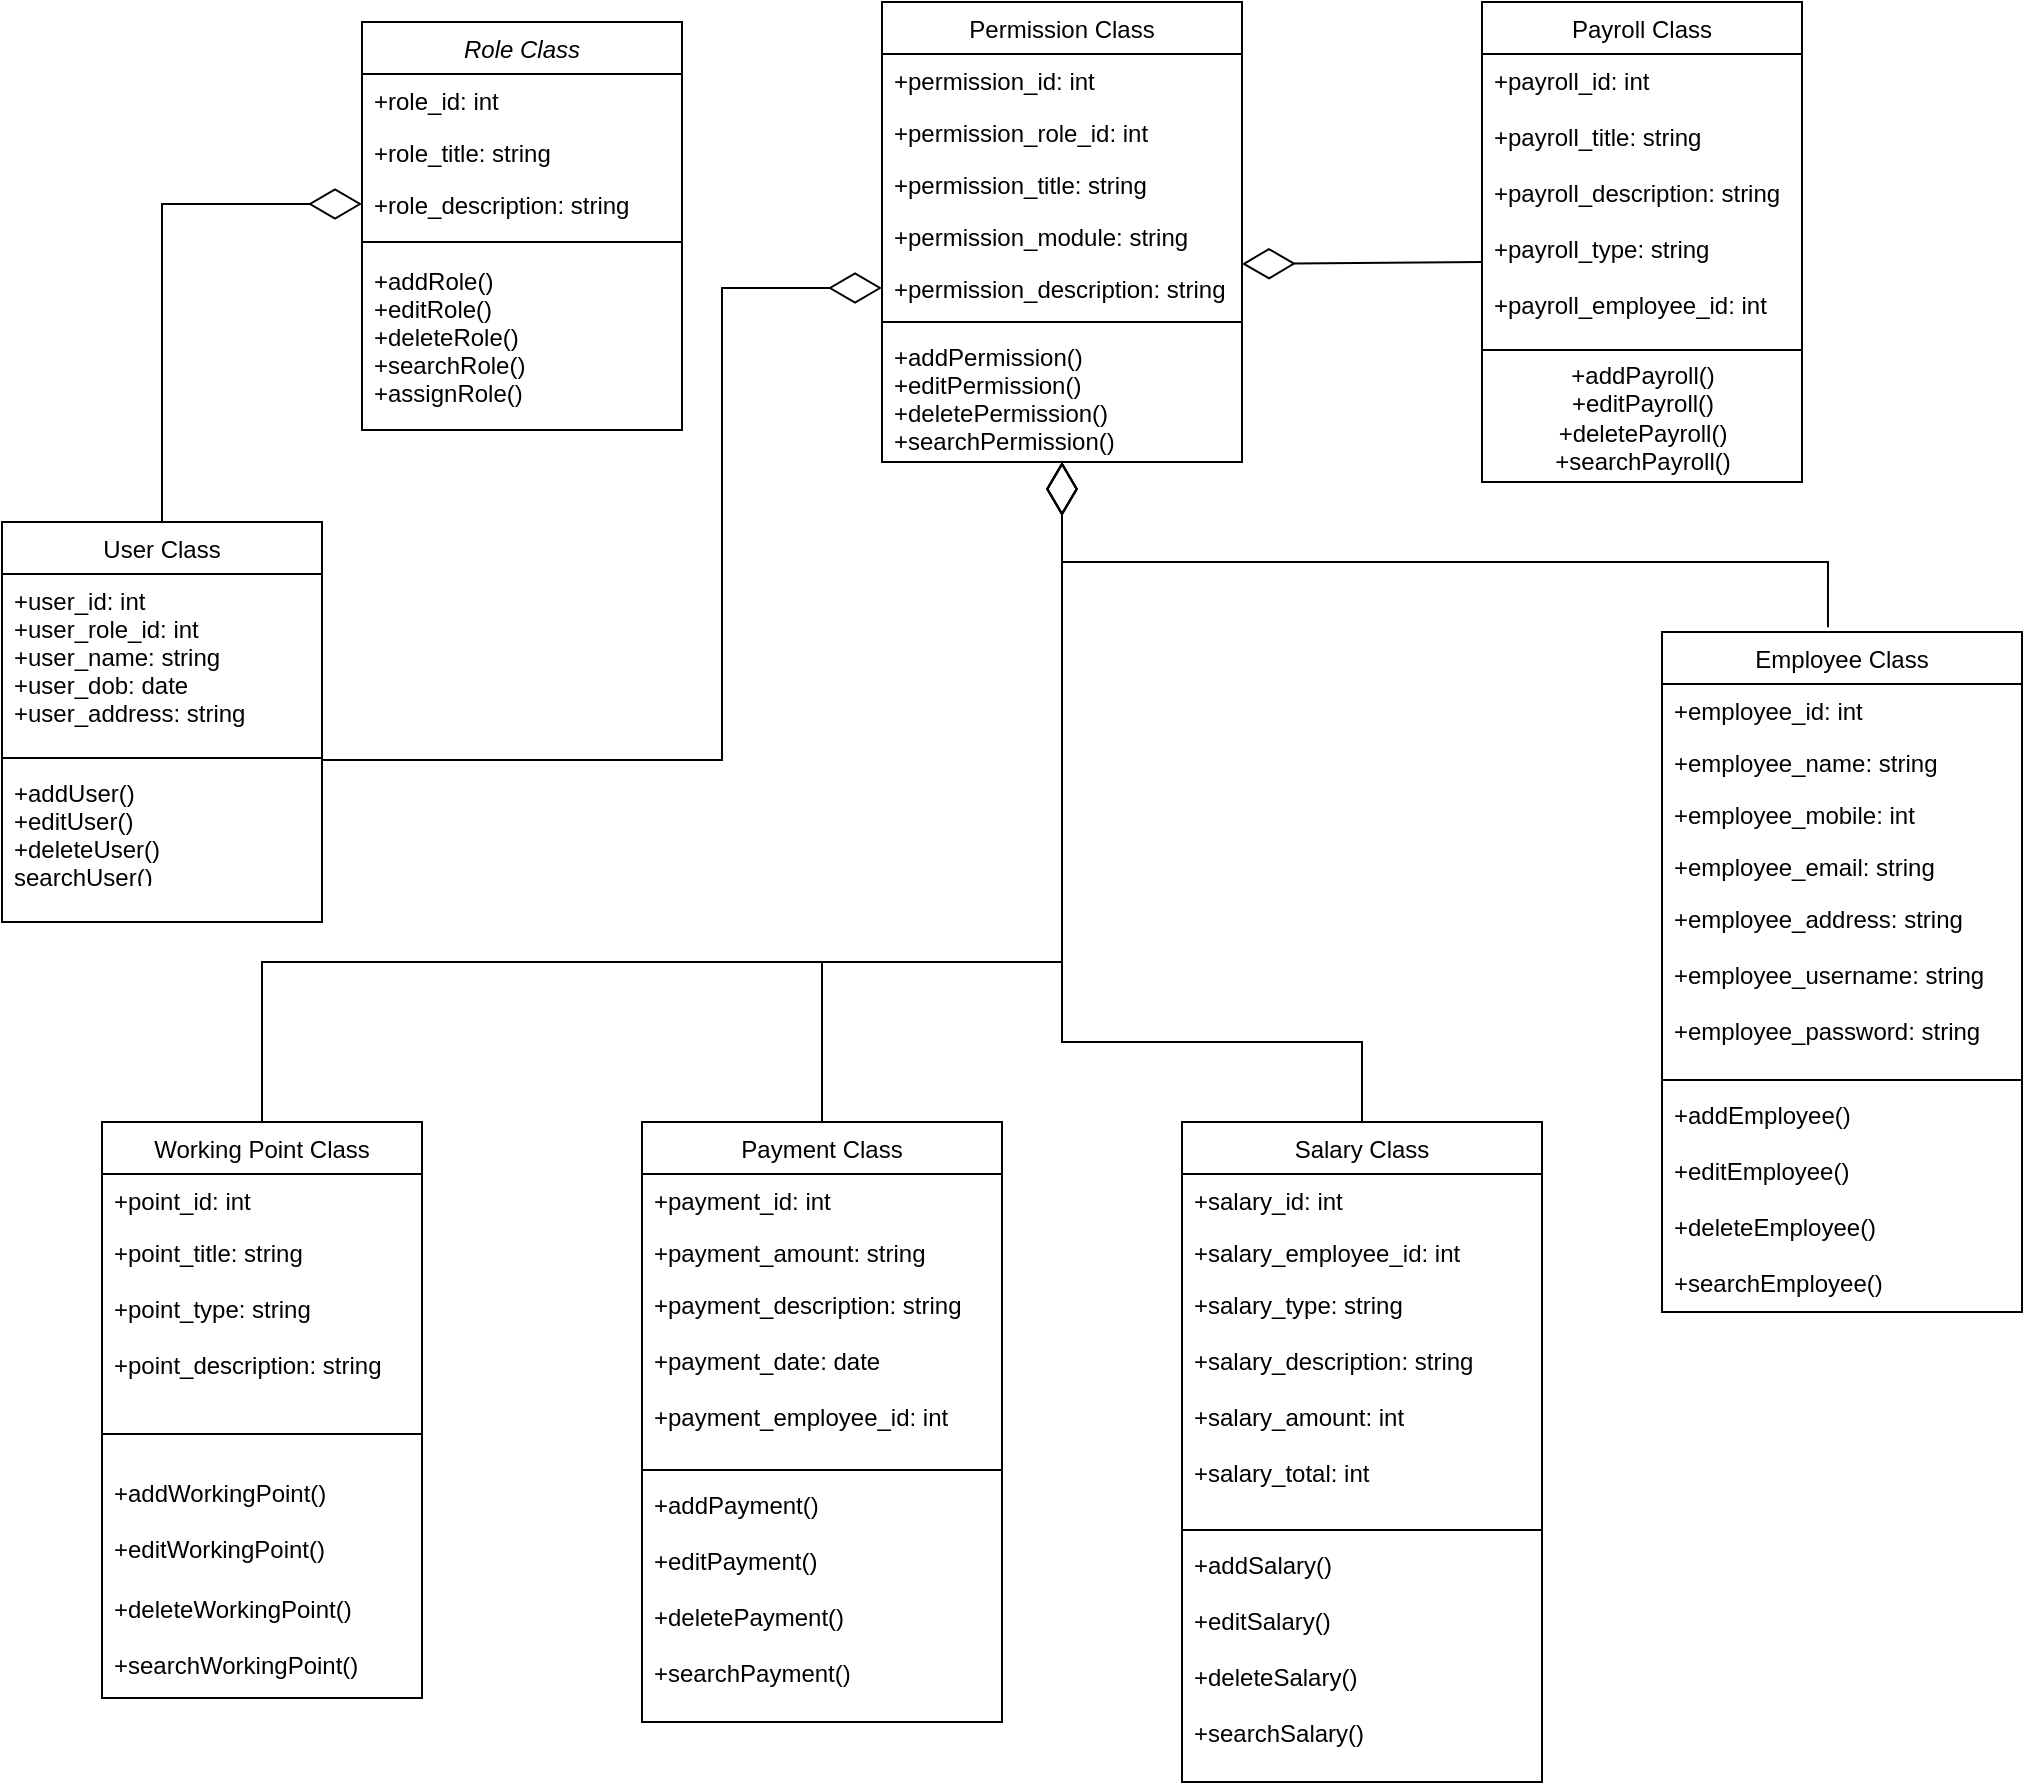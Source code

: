 <mxfile version="16.5.1" type="device"><diagram id="C5RBs43oDa-KdzZeNtuy" name="Page-1"><mxGraphModel dx="2037" dy="553" grid="1" gridSize="10" guides="1" tooltips="1" connect="1" arrows="1" fold="1" page="1" pageScale="1" pageWidth="1169" pageHeight="1654" math="0" shadow="0"><root><mxCell id="WIyWlLk6GJQsqaUBKTNV-0"/><mxCell id="WIyWlLk6GJQsqaUBKTNV-1" parent="WIyWlLk6GJQsqaUBKTNV-0"/><mxCell id="zkfFHV4jXpPFQw0GAbJ--0" value="Role Class" style="swimlane;fontStyle=2;align=center;verticalAlign=top;childLayout=stackLayout;horizontal=1;startSize=26;horizontalStack=0;resizeParent=1;resizeLast=0;collapsible=1;marginBottom=0;rounded=0;shadow=0;strokeWidth=1;" parent="WIyWlLk6GJQsqaUBKTNV-1" vertex="1"><mxGeometry x="120" y="130" width="160" height="204" as="geometry"><mxRectangle x="230" y="140" width="160" height="26" as="alternateBounds"/></mxGeometry></mxCell><mxCell id="zkfFHV4jXpPFQw0GAbJ--1" value="+role_id: int" style="text;align=left;verticalAlign=top;spacingLeft=4;spacingRight=4;overflow=hidden;rotatable=0;points=[[0,0.5],[1,0.5]];portConstraint=eastwest;" parent="zkfFHV4jXpPFQw0GAbJ--0" vertex="1"><mxGeometry y="26" width="160" height="26" as="geometry"/></mxCell><mxCell id="zkfFHV4jXpPFQw0GAbJ--2" value="+role_title: string" style="text;align=left;verticalAlign=top;spacingLeft=4;spacingRight=4;overflow=hidden;rotatable=0;points=[[0,0.5],[1,0.5]];portConstraint=eastwest;rounded=0;shadow=0;html=0;" parent="zkfFHV4jXpPFQw0GAbJ--0" vertex="1"><mxGeometry y="52" width="160" height="26" as="geometry"/></mxCell><mxCell id="zkfFHV4jXpPFQw0GAbJ--3" value="+role_description: string" style="text;align=left;verticalAlign=top;spacingLeft=4;spacingRight=4;overflow=hidden;rotatable=0;points=[[0,0.5],[1,0.5]];portConstraint=eastwest;rounded=0;shadow=0;html=0;" parent="zkfFHV4jXpPFQw0GAbJ--0" vertex="1"><mxGeometry y="78" width="160" height="26" as="geometry"/></mxCell><mxCell id="zkfFHV4jXpPFQw0GAbJ--4" value="" style="line;html=1;strokeWidth=1;align=left;verticalAlign=middle;spacingTop=-1;spacingLeft=3;spacingRight=3;rotatable=0;labelPosition=right;points=[];portConstraint=eastwest;" parent="zkfFHV4jXpPFQw0GAbJ--0" vertex="1"><mxGeometry y="104" width="160" height="12" as="geometry"/></mxCell><mxCell id="zkfFHV4jXpPFQw0GAbJ--5" value="+addRole()&#10;+editRole()&#10;+deleteRole()&#10;+searchRole()&#10;+assignRole()&#10;" style="text;align=left;verticalAlign=top;spacingLeft=4;spacingRight=4;overflow=hidden;rotatable=0;points=[[0,0.5],[1,0.5]];portConstraint=eastwest;" parent="zkfFHV4jXpPFQw0GAbJ--0" vertex="1"><mxGeometry y="116" width="160" height="88" as="geometry"/></mxCell><mxCell id="zkfFHV4jXpPFQw0GAbJ--6" value="User Class" style="swimlane;fontStyle=0;align=center;verticalAlign=top;childLayout=stackLayout;horizontal=1;startSize=26;horizontalStack=0;resizeParent=1;resizeLast=0;collapsible=1;marginBottom=0;rounded=0;shadow=0;strokeWidth=1;" parent="WIyWlLk6GJQsqaUBKTNV-1" vertex="1"><mxGeometry x="-60" y="380" width="160" height="200" as="geometry"><mxRectangle x="130" y="380" width="160" height="26" as="alternateBounds"/></mxGeometry></mxCell><mxCell id="zkfFHV4jXpPFQw0GAbJ--8" value="+user_id: int&#10;+user_role_id: int&#10;+user_name: string&#10;+user_dob: date&#10;+user_address: string&#10;" style="text;align=left;verticalAlign=top;spacingLeft=4;spacingRight=4;overflow=hidden;rotatable=0;points=[[0,0.5],[1,0.5]];portConstraint=eastwest;rounded=0;shadow=0;html=0;" parent="zkfFHV4jXpPFQw0GAbJ--6" vertex="1"><mxGeometry y="26" width="160" height="88" as="geometry"/></mxCell><mxCell id="zkfFHV4jXpPFQw0GAbJ--9" value="" style="line;html=1;strokeWidth=1;align=left;verticalAlign=middle;spacingTop=-1;spacingLeft=3;spacingRight=3;rotatable=0;labelPosition=right;points=[];portConstraint=eastwest;" parent="zkfFHV4jXpPFQw0GAbJ--6" vertex="1"><mxGeometry y="114" width="160" height="8" as="geometry"/></mxCell><mxCell id="zkfFHV4jXpPFQw0GAbJ--11" value="+addUser()&#10;+editUser()&#10;+deleteUser()&#10;searchUser()&#10;" style="text;align=left;verticalAlign=top;spacingLeft=4;spacingRight=4;overflow=hidden;rotatable=0;points=[[0,0.5],[1,0.5]];portConstraint=eastwest;" parent="zkfFHV4jXpPFQw0GAbJ--6" vertex="1"><mxGeometry y="122" width="160" height="56" as="geometry"/></mxCell><mxCell id="zkfFHV4jXpPFQw0GAbJ--13" value="Payroll Class" style="swimlane;fontStyle=0;align=center;verticalAlign=top;childLayout=stackLayout;horizontal=1;startSize=26;horizontalStack=0;resizeParent=1;resizeLast=0;collapsible=1;marginBottom=0;rounded=0;shadow=0;strokeWidth=1;" parent="WIyWlLk6GJQsqaUBKTNV-1" vertex="1"><mxGeometry x="680" y="120" width="160" height="240" as="geometry"><mxRectangle x="340" y="380" width="170" height="26" as="alternateBounds"/></mxGeometry></mxCell><mxCell id="zkfFHV4jXpPFQw0GAbJ--14" value="+payroll_id: int&#10;&#10;+payroll_title: string&#10;&#10;+payroll_description: string&#10;&#10;+payroll_type: string&#10;&#10;+payroll_employee_id: int&#10;" style="text;align=left;verticalAlign=top;spacingLeft=4;spacingRight=4;overflow=hidden;rotatable=0;points=[[0,0.5],[1,0.5]];portConstraint=eastwest;" parent="zkfFHV4jXpPFQw0GAbJ--13" vertex="1"><mxGeometry y="26" width="160" height="144" as="geometry"/></mxCell><mxCell id="zkfFHV4jXpPFQw0GAbJ--15" value="" style="line;html=1;strokeWidth=1;align=left;verticalAlign=middle;spacingTop=-1;spacingLeft=3;spacingRight=3;rotatable=0;labelPosition=right;points=[];portConstraint=eastwest;" parent="zkfFHV4jXpPFQw0GAbJ--13" vertex="1"><mxGeometry y="170" width="160" height="8" as="geometry"/></mxCell><mxCell id="9Nv8sprX6Yj6g7s_F3uE-41" value="&lt;div&gt;+addPayroll()&lt;/div&gt;&lt;div&gt;+editPayroll()&lt;/div&gt;&lt;div&gt;+deletePayroll()&lt;/div&gt;&lt;div&gt;+searchPayroll()&lt;br&gt;&lt;/div&gt;" style="text;html=1;align=center;verticalAlign=middle;resizable=0;points=[];autosize=1;strokeColor=none;fillColor=none;" parent="zkfFHV4jXpPFQw0GAbJ--13" vertex="1"><mxGeometry y="178" width="160" height="60" as="geometry"/></mxCell><mxCell id="zkfFHV4jXpPFQw0GAbJ--17" value="Permission Class" style="swimlane;fontStyle=0;align=center;verticalAlign=top;childLayout=stackLayout;horizontal=1;startSize=26;horizontalStack=0;resizeParent=1;resizeLast=0;collapsible=1;marginBottom=0;rounded=0;shadow=0;strokeWidth=1;" parent="WIyWlLk6GJQsqaUBKTNV-1" vertex="1"><mxGeometry x="380" y="120" width="180" height="230" as="geometry"><mxRectangle x="550" y="140" width="160" height="26" as="alternateBounds"/></mxGeometry></mxCell><mxCell id="zkfFHV4jXpPFQw0GAbJ--18" value="+permission_id: int" style="text;align=left;verticalAlign=top;spacingLeft=4;spacingRight=4;overflow=hidden;rotatable=0;points=[[0,0.5],[1,0.5]];portConstraint=eastwest;" parent="zkfFHV4jXpPFQw0GAbJ--17" vertex="1"><mxGeometry y="26" width="180" height="26" as="geometry"/></mxCell><mxCell id="zkfFHV4jXpPFQw0GAbJ--19" value="+permission_role_id: int" style="text;align=left;verticalAlign=top;spacingLeft=4;spacingRight=4;overflow=hidden;rotatable=0;points=[[0,0.5],[1,0.5]];portConstraint=eastwest;rounded=0;shadow=0;html=0;" parent="zkfFHV4jXpPFQw0GAbJ--17" vertex="1"><mxGeometry y="52" width="180" height="26" as="geometry"/></mxCell><mxCell id="zkfFHV4jXpPFQw0GAbJ--20" value="+permission_title: string" style="text;align=left;verticalAlign=top;spacingLeft=4;spacingRight=4;overflow=hidden;rotatable=0;points=[[0,0.5],[1,0.5]];portConstraint=eastwest;rounded=0;shadow=0;html=0;" parent="zkfFHV4jXpPFQw0GAbJ--17" vertex="1"><mxGeometry y="78" width="180" height="26" as="geometry"/></mxCell><mxCell id="zkfFHV4jXpPFQw0GAbJ--21" value="+permission_module: string" style="text;align=left;verticalAlign=top;spacingLeft=4;spacingRight=4;overflow=hidden;rotatable=0;points=[[0,0.5],[1,0.5]];portConstraint=eastwest;rounded=0;shadow=0;html=0;" parent="zkfFHV4jXpPFQw0GAbJ--17" vertex="1"><mxGeometry y="104" width="180" height="26" as="geometry"/></mxCell><mxCell id="zkfFHV4jXpPFQw0GAbJ--22" value="+permission_description: string" style="text;align=left;verticalAlign=top;spacingLeft=4;spacingRight=4;overflow=hidden;rotatable=0;points=[[0,0.5],[1,0.5]];portConstraint=eastwest;rounded=0;shadow=0;html=0;" parent="zkfFHV4jXpPFQw0GAbJ--17" vertex="1"><mxGeometry y="130" width="180" height="26" as="geometry"/></mxCell><mxCell id="zkfFHV4jXpPFQw0GAbJ--23" value="" style="line;html=1;strokeWidth=1;align=left;verticalAlign=middle;spacingTop=-1;spacingLeft=3;spacingRight=3;rotatable=0;labelPosition=right;points=[];portConstraint=eastwest;" parent="zkfFHV4jXpPFQw0GAbJ--17" vertex="1"><mxGeometry y="156" width="180" height="8" as="geometry"/></mxCell><mxCell id="zkfFHV4jXpPFQw0GAbJ--25" value="+addPermission()&#10;+editPermission()&#10;+deletePermission()&#10;+searchPermission()&#10;" style="text;align=left;verticalAlign=top;spacingLeft=4;spacingRight=4;overflow=hidden;rotatable=0;points=[[0,0.5],[1,0.5]];portConstraint=eastwest;" parent="zkfFHV4jXpPFQw0GAbJ--17" vertex="1"><mxGeometry y="164" width="180" height="66" as="geometry"/></mxCell><mxCell id="9Nv8sprX6Yj6g7s_F3uE-1" value="Payment Class" style="swimlane;fontStyle=0;align=center;verticalAlign=top;childLayout=stackLayout;horizontal=1;startSize=26;horizontalStack=0;resizeParent=1;resizeLast=0;collapsible=1;marginBottom=0;rounded=0;shadow=0;strokeWidth=1;" parent="WIyWlLk6GJQsqaUBKTNV-1" vertex="1"><mxGeometry x="260" y="680" width="180" height="300" as="geometry"><mxRectangle x="230" y="140" width="160" height="26" as="alternateBounds"/></mxGeometry></mxCell><mxCell id="9Nv8sprX6Yj6g7s_F3uE-2" value="+payment_id: int" style="text;align=left;verticalAlign=top;spacingLeft=4;spacingRight=4;overflow=hidden;rotatable=0;points=[[0,0.5],[1,0.5]];portConstraint=eastwest;" parent="9Nv8sprX6Yj6g7s_F3uE-1" vertex="1"><mxGeometry y="26" width="180" height="26" as="geometry"/></mxCell><mxCell id="9Nv8sprX6Yj6g7s_F3uE-3" value="+payment_amount: string" style="text;align=left;verticalAlign=top;spacingLeft=4;spacingRight=4;overflow=hidden;rotatable=0;points=[[0,0.5],[1,0.5]];portConstraint=eastwest;rounded=0;shadow=0;html=0;" parent="9Nv8sprX6Yj6g7s_F3uE-1" vertex="1"><mxGeometry y="52" width="180" height="26" as="geometry"/></mxCell><mxCell id="9Nv8sprX6Yj6g7s_F3uE-4" value="+payment_description: string&#10;&#10;+payment_date: date&#10;&#10;+payment_employee_id: int&#10;" style="text;align=left;verticalAlign=top;spacingLeft=4;spacingRight=4;overflow=hidden;rotatable=0;points=[[0,0.5],[1,0.5]];portConstraint=eastwest;rounded=0;shadow=0;html=0;" parent="9Nv8sprX6Yj6g7s_F3uE-1" vertex="1"><mxGeometry y="78" width="180" height="92" as="geometry"/></mxCell><mxCell id="9Nv8sprX6Yj6g7s_F3uE-5" value="" style="line;html=1;strokeWidth=1;align=left;verticalAlign=middle;spacingTop=-1;spacingLeft=3;spacingRight=3;rotatable=0;labelPosition=right;points=[];portConstraint=eastwest;" parent="9Nv8sprX6Yj6g7s_F3uE-1" vertex="1"><mxGeometry y="170" width="180" height="8" as="geometry"/></mxCell><mxCell id="9Nv8sprX6Yj6g7s_F3uE-6" value="+addPayment()&#10;&#10;+editPayment()&#10;&#10;+deletePayment()&#10;&#10;+searchPayment()&#10;" style="text;align=left;verticalAlign=top;spacingLeft=4;spacingRight=4;overflow=hidden;rotatable=0;points=[[0,0.5],[1,0.5]];portConstraint=eastwest;" parent="9Nv8sprX6Yj6g7s_F3uE-1" vertex="1"><mxGeometry y="178" width="180" height="122" as="geometry"/></mxCell><mxCell id="9Nv8sprX6Yj6g7s_F3uE-7" value="Working Point Class" style="swimlane;fontStyle=0;align=center;verticalAlign=top;childLayout=stackLayout;horizontal=1;startSize=26;horizontalStack=0;resizeParent=1;resizeLast=0;collapsible=1;marginBottom=0;rounded=0;shadow=0;strokeWidth=1;" parent="WIyWlLk6GJQsqaUBKTNV-1" vertex="1"><mxGeometry x="-10" y="680" width="160" height="288" as="geometry"><mxRectangle x="130" y="380" width="160" height="26" as="alternateBounds"/></mxGeometry></mxCell><mxCell id="9Nv8sprX6Yj6g7s_F3uE-8" value="+point_id: int" style="text;align=left;verticalAlign=top;spacingLeft=4;spacingRight=4;overflow=hidden;rotatable=0;points=[[0,0.5],[1,0.5]];portConstraint=eastwest;" parent="9Nv8sprX6Yj6g7s_F3uE-7" vertex="1"><mxGeometry y="26" width="160" height="26" as="geometry"/></mxCell><mxCell id="9Nv8sprX6Yj6g7s_F3uE-9" value="+point_title: string&#10;&#10;+point_type: string&#10;&#10;+point_description: string&#10;" style="text;align=left;verticalAlign=top;spacingLeft=4;spacingRight=4;overflow=hidden;rotatable=0;points=[[0,0.5],[1,0.5]];portConstraint=eastwest;rounded=0;shadow=0;html=0;" parent="9Nv8sprX6Yj6g7s_F3uE-7" vertex="1"><mxGeometry y="52" width="160" height="88" as="geometry"/></mxCell><mxCell id="9Nv8sprX6Yj6g7s_F3uE-10" value="" style="line;html=1;strokeWidth=1;align=left;verticalAlign=middle;spacingTop=-1;spacingLeft=3;spacingRight=3;rotatable=0;labelPosition=right;points=[];portConstraint=eastwest;" parent="9Nv8sprX6Yj6g7s_F3uE-7" vertex="1"><mxGeometry y="140" width="160" height="32" as="geometry"/></mxCell><mxCell id="9Nv8sprX6Yj6g7s_F3uE-11" value="+addWorkingPoint()&#10;&#10;+editWorkingPoint()&#10;" style="text;align=left;verticalAlign=top;spacingLeft=4;spacingRight=4;overflow=hidden;rotatable=0;points=[[0,0.5],[1,0.5]];portConstraint=eastwest;fontStyle=0" parent="9Nv8sprX6Yj6g7s_F3uE-7" vertex="1"><mxGeometry y="172" width="160" height="58" as="geometry"/></mxCell><mxCell id="9Nv8sprX6Yj6g7s_F3uE-12" value="+deleteWorkingPoint()&#10;&#10;+searchWorkingPoint()&#10;" style="text;align=left;verticalAlign=top;spacingLeft=4;spacingRight=4;overflow=hidden;rotatable=0;points=[[0,0.5],[1,0.5]];portConstraint=eastwest;" parent="9Nv8sprX6Yj6g7s_F3uE-7" vertex="1"><mxGeometry y="230" width="160" height="58" as="geometry"/></mxCell><mxCell id="9Nv8sprX6Yj6g7s_F3uE-18" value="Employee Class" style="swimlane;fontStyle=0;align=center;verticalAlign=top;childLayout=stackLayout;horizontal=1;startSize=26;horizontalStack=0;resizeParent=1;resizeLast=0;collapsible=1;marginBottom=0;rounded=0;shadow=0;strokeWidth=1;" parent="WIyWlLk6GJQsqaUBKTNV-1" vertex="1"><mxGeometry x="770" y="435" width="180" height="340" as="geometry"><mxRectangle x="550" y="140" width="160" height="26" as="alternateBounds"/></mxGeometry></mxCell><mxCell id="9Nv8sprX6Yj6g7s_F3uE-19" value="+employee_id: int" style="text;align=left;verticalAlign=top;spacingLeft=4;spacingRight=4;overflow=hidden;rotatable=0;points=[[0,0.5],[1,0.5]];portConstraint=eastwest;" parent="9Nv8sprX6Yj6g7s_F3uE-18" vertex="1"><mxGeometry y="26" width="180" height="26" as="geometry"/></mxCell><mxCell id="9Nv8sprX6Yj6g7s_F3uE-20" value="+employee_name: string" style="text;align=left;verticalAlign=top;spacingLeft=4;spacingRight=4;overflow=hidden;rotatable=0;points=[[0,0.5],[1,0.5]];portConstraint=eastwest;rounded=0;shadow=0;html=0;" parent="9Nv8sprX6Yj6g7s_F3uE-18" vertex="1"><mxGeometry y="52" width="180" height="26" as="geometry"/></mxCell><mxCell id="9Nv8sprX6Yj6g7s_F3uE-21" value="+employee_mobile: int" style="text;align=left;verticalAlign=top;spacingLeft=4;spacingRight=4;overflow=hidden;rotatable=0;points=[[0,0.5],[1,0.5]];portConstraint=eastwest;rounded=0;shadow=0;html=0;" parent="9Nv8sprX6Yj6g7s_F3uE-18" vertex="1"><mxGeometry y="78" width="180" height="26" as="geometry"/></mxCell><mxCell id="9Nv8sprX6Yj6g7s_F3uE-22" value="+employee_email: string" style="text;align=left;verticalAlign=top;spacingLeft=4;spacingRight=4;overflow=hidden;rotatable=0;points=[[0,0.5],[1,0.5]];portConstraint=eastwest;rounded=0;shadow=0;html=0;" parent="9Nv8sprX6Yj6g7s_F3uE-18" vertex="1"><mxGeometry y="104" width="180" height="26" as="geometry"/></mxCell><mxCell id="9Nv8sprX6Yj6g7s_F3uE-23" value="+employee_address: string&#10;&#10;+employee_username: string&#10;&#10;+employee_password: string&#10;" style="text;align=left;verticalAlign=top;spacingLeft=4;spacingRight=4;overflow=hidden;rotatable=0;points=[[0,0.5],[1,0.5]];portConstraint=eastwest;rounded=0;shadow=0;html=0;" parent="9Nv8sprX6Yj6g7s_F3uE-18" vertex="1"><mxGeometry y="130" width="180" height="90" as="geometry"/></mxCell><mxCell id="9Nv8sprX6Yj6g7s_F3uE-24" value="" style="line;html=1;strokeWidth=1;align=left;verticalAlign=middle;spacingTop=-1;spacingLeft=3;spacingRight=3;rotatable=0;labelPosition=right;points=[];portConstraint=eastwest;" parent="9Nv8sprX6Yj6g7s_F3uE-18" vertex="1"><mxGeometry y="220" width="180" height="8" as="geometry"/></mxCell><mxCell id="9Nv8sprX6Yj6g7s_F3uE-25" value="+addEmployee()&#10;&#10;+editEmployee()&#10;&#10;+deleteEmployee()&#10;&#10;+searchEmployee()&#10;" style="text;align=left;verticalAlign=top;spacingLeft=4;spacingRight=4;overflow=hidden;rotatable=0;points=[[0,0.5],[1,0.5]];portConstraint=eastwest;" parent="9Nv8sprX6Yj6g7s_F3uE-18" vertex="1"><mxGeometry y="228" width="180" height="112" as="geometry"/></mxCell><mxCell id="9Nv8sprX6Yj6g7s_F3uE-37" value="" style="endArrow=diamondThin;endFill=0;endSize=24;html=1;rounded=0;exitX=1;exitY=-0.054;exitDx=0;exitDy=0;exitPerimeter=0;entryX=0;entryY=0.5;entryDx=0;entryDy=0;" parent="WIyWlLk6GJQsqaUBKTNV-1" source="zkfFHV4jXpPFQw0GAbJ--11" target="zkfFHV4jXpPFQw0GAbJ--22" edge="1"><mxGeometry width="160" relative="1" as="geometry"><mxPoint x="310" y="430" as="sourcePoint"/><mxPoint x="470" y="430" as="targetPoint"/><Array as="points"><mxPoint x="300" y="499"/><mxPoint x="300" y="263"/></Array></mxGeometry></mxCell><mxCell id="9Nv8sprX6Yj6g7s_F3uE-38" value="" style="endArrow=diamondThin;endFill=0;endSize=24;html=1;rounded=0;exitX=0.5;exitY=0;exitDx=0;exitDy=0;entryX=0;entryY=0.5;entryDx=0;entryDy=0;" parent="WIyWlLk6GJQsqaUBKTNV-1" source="zkfFHV4jXpPFQw0GAbJ--6" target="zkfFHV4jXpPFQw0GAbJ--3" edge="1"><mxGeometry width="160" relative="1" as="geometry"><mxPoint x="310" y="340" as="sourcePoint"/><mxPoint x="470" y="340" as="targetPoint"/><Array as="points"><mxPoint x="20" y="221"/></Array></mxGeometry></mxCell><mxCell id="9Nv8sprX6Yj6g7s_F3uE-42" value="" style="endArrow=diamondThin;endFill=0;endSize=24;html=1;rounded=0;exitX=0;exitY=0.722;exitDx=0;exitDy=0;exitPerimeter=0;entryX=1;entryY=0.038;entryDx=0;entryDy=0;entryPerimeter=0;" parent="WIyWlLk6GJQsqaUBKTNV-1" source="zkfFHV4jXpPFQw0GAbJ--14" target="zkfFHV4jXpPFQw0GAbJ--22" edge="1"><mxGeometry width="160" relative="1" as="geometry"><mxPoint x="310" y="280" as="sourcePoint"/><mxPoint x="470" y="280" as="targetPoint"/></mxGeometry></mxCell><mxCell id="9Nv8sprX6Yj6g7s_F3uE-44" value="" style="endArrow=diamondThin;endFill=0;endSize=24;html=1;rounded=0;entryX=0.5;entryY=1;entryDx=0;entryDy=0;exitX=0.461;exitY=-0.007;exitDx=0;exitDy=0;exitPerimeter=0;" parent="WIyWlLk6GJQsqaUBKTNV-1" source="9Nv8sprX6Yj6g7s_F3uE-18" target="zkfFHV4jXpPFQw0GAbJ--17" edge="1"><mxGeometry width="160" relative="1" as="geometry"><mxPoint x="670" y="410" as="sourcePoint"/><mxPoint x="660" y="520" as="targetPoint"/><Array as="points"><mxPoint x="853" y="400"/><mxPoint x="470" y="400"/></Array></mxGeometry></mxCell><mxCell id="9Nv8sprX6Yj6g7s_F3uE-56" value="Salary Class" style="swimlane;fontStyle=0;align=center;verticalAlign=top;childLayout=stackLayout;horizontal=1;startSize=26;horizontalStack=0;resizeParent=1;resizeLast=0;collapsible=1;marginBottom=0;rounded=0;shadow=0;strokeWidth=1;" parent="WIyWlLk6GJQsqaUBKTNV-1" vertex="1"><mxGeometry x="530" y="680" width="180" height="330" as="geometry"><mxRectangle x="230" y="140" width="160" height="26" as="alternateBounds"/></mxGeometry></mxCell><mxCell id="9Nv8sprX6Yj6g7s_F3uE-57" value="+salary_id: int" style="text;align=left;verticalAlign=top;spacingLeft=4;spacingRight=4;overflow=hidden;rotatable=0;points=[[0,0.5],[1,0.5]];portConstraint=eastwest;" parent="9Nv8sprX6Yj6g7s_F3uE-56" vertex="1"><mxGeometry y="26" width="180" height="26" as="geometry"/></mxCell><mxCell id="9Nv8sprX6Yj6g7s_F3uE-58" value="+salary_employee_id: int" style="text;align=left;verticalAlign=top;spacingLeft=4;spacingRight=4;overflow=hidden;rotatable=0;points=[[0,0.5],[1,0.5]];portConstraint=eastwest;rounded=0;shadow=0;html=0;" parent="9Nv8sprX6Yj6g7s_F3uE-56" vertex="1"><mxGeometry y="52" width="180" height="26" as="geometry"/></mxCell><mxCell id="9Nv8sprX6Yj6g7s_F3uE-59" value="+salary_type: string&#10;&#10;+salary_description: string&#10;&#10;+salary_amount: int&#10;&#10;+salary_total: int&#10;" style="text;align=left;verticalAlign=top;spacingLeft=4;spacingRight=4;overflow=hidden;rotatable=0;points=[[0,0.5],[1,0.5]];portConstraint=eastwest;rounded=0;shadow=0;html=0;" parent="9Nv8sprX6Yj6g7s_F3uE-56" vertex="1"><mxGeometry y="78" width="180" height="122" as="geometry"/></mxCell><mxCell id="9Nv8sprX6Yj6g7s_F3uE-60" value="" style="line;html=1;strokeWidth=1;align=left;verticalAlign=middle;spacingTop=-1;spacingLeft=3;spacingRight=3;rotatable=0;labelPosition=right;points=[];portConstraint=eastwest;" parent="9Nv8sprX6Yj6g7s_F3uE-56" vertex="1"><mxGeometry y="200" width="180" height="8" as="geometry"/></mxCell><mxCell id="9Nv8sprX6Yj6g7s_F3uE-61" value="+addSalary()&#10;&#10;+editSalary()&#10;&#10;+deleteSalary()&#10;&#10;+searchSalary()&#10;" style="text;align=left;verticalAlign=top;spacingLeft=4;spacingRight=4;overflow=hidden;rotatable=0;points=[[0,0.5],[1,0.5]];portConstraint=eastwest;" parent="9Nv8sprX6Yj6g7s_F3uE-56" vertex="1"><mxGeometry y="208" width="180" height="122" as="geometry"/></mxCell><mxCell id="9Nv8sprX6Yj6g7s_F3uE-62" value="" style="endArrow=diamondThin;endFill=0;endSize=24;html=1;rounded=0;exitX=0.5;exitY=0;exitDx=0;exitDy=0;" parent="WIyWlLk6GJQsqaUBKTNV-1" source="9Nv8sprX6Yj6g7s_F3uE-56" edge="1"><mxGeometry width="160" relative="1" as="geometry"><mxPoint x="360" y="730" as="sourcePoint"/><mxPoint x="470" y="350" as="targetPoint"/><Array as="points"><mxPoint x="620" y="640"/><mxPoint x="470" y="640"/></Array></mxGeometry></mxCell><mxCell id="9Nv8sprX6Yj6g7s_F3uE-63" value="" style="endArrow=diamondThin;endFill=0;endSize=24;html=1;rounded=0;exitX=0.5;exitY=0;exitDx=0;exitDy=0;" parent="WIyWlLk6GJQsqaUBKTNV-1" source="9Nv8sprX6Yj6g7s_F3uE-1" edge="1"><mxGeometry width="160" relative="1" as="geometry"><mxPoint x="360" y="730" as="sourcePoint"/><mxPoint x="470" y="350" as="targetPoint"/><Array as="points"><mxPoint x="350" y="600"/><mxPoint x="470" y="600"/></Array></mxGeometry></mxCell><mxCell id="9Nv8sprX6Yj6g7s_F3uE-64" value="" style="endArrow=diamondThin;endFill=0;endSize=24;html=1;rounded=0;exitX=0.5;exitY=0;exitDx=0;exitDy=0;" parent="WIyWlLk6GJQsqaUBKTNV-1" source="9Nv8sprX6Yj6g7s_F3uE-7" edge="1"><mxGeometry width="160" relative="1" as="geometry"><mxPoint x="360" y="730" as="sourcePoint"/><mxPoint x="470" y="350" as="targetPoint"/><Array as="points"><mxPoint x="70" y="600"/><mxPoint x="470" y="600"/></Array></mxGeometry></mxCell></root></mxGraphModel></diagram></mxfile>